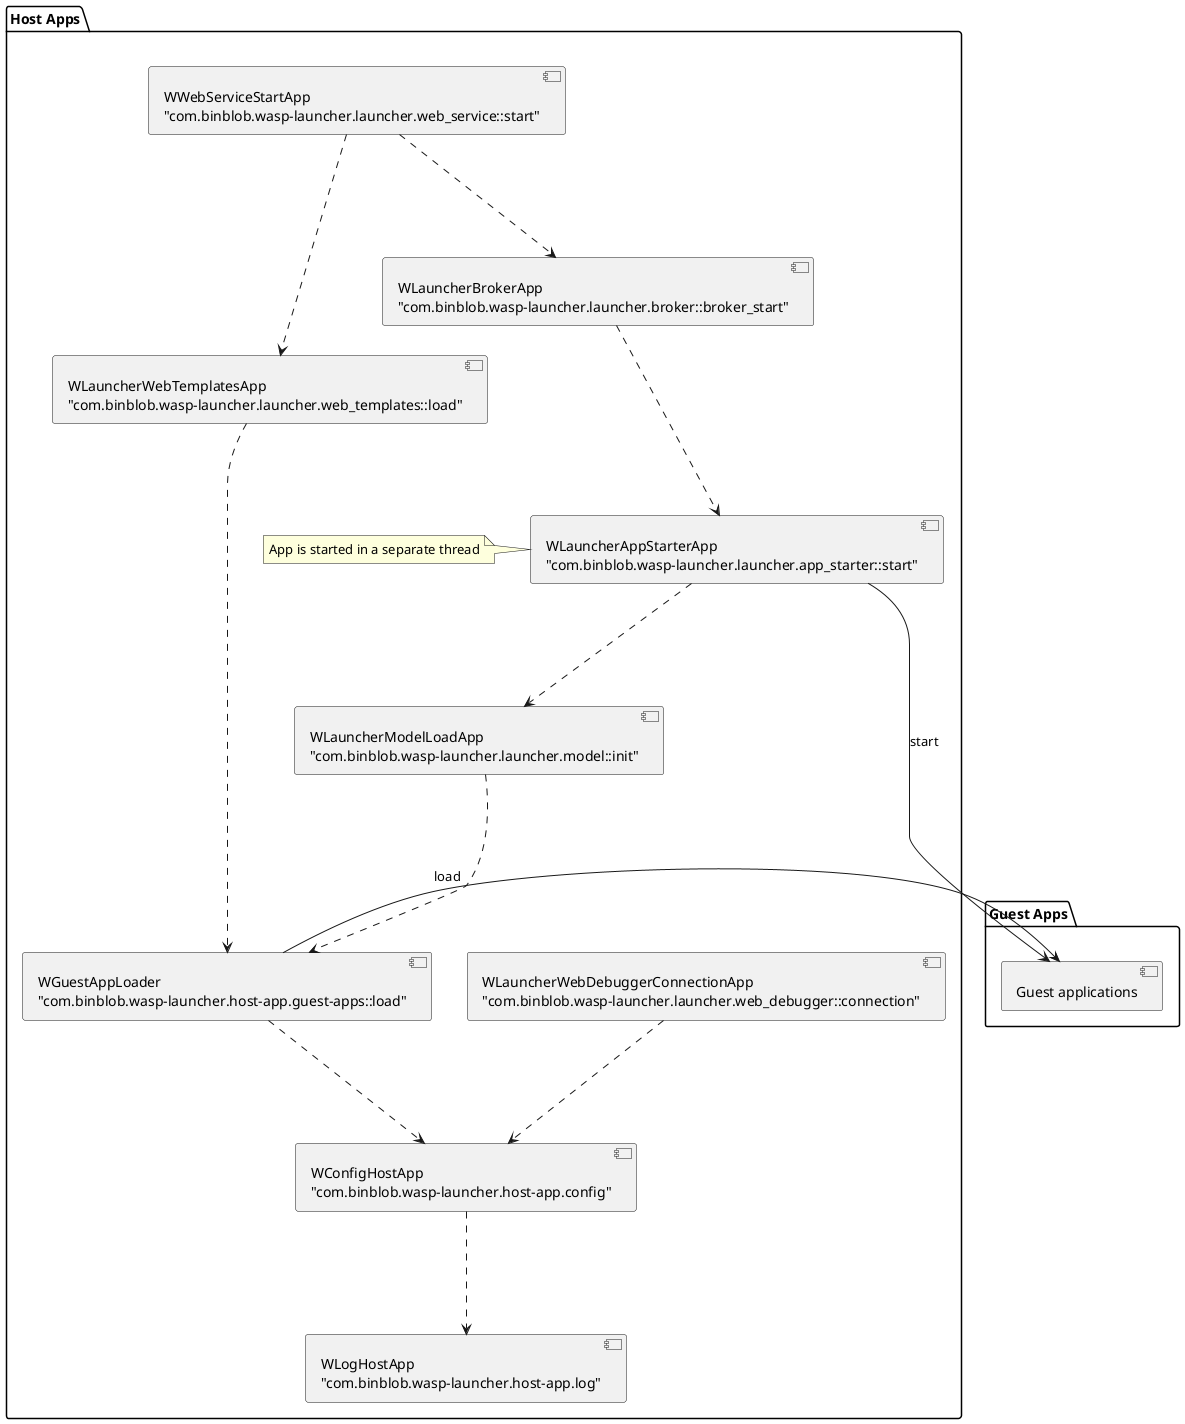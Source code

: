 @startuml

package "Host Apps" {
component log [
WLogHostApp
"com.binblob.wasp-launcher.host-app.log"
]

component config [
WConfigHostApp
"com.binblob.wasp-launcher.host-app.config"
]

component loader [
WGuestAppLoader
"com.binblob.wasp-launcher.host-app.guest-apps::load"
]

component model [
WLauncherModelLoadApp
"com.binblob.wasp-launcher.launcher.model::init"
]

component starter [
WLauncherAppStarterApp
"com.binblob.wasp-launcher.launcher.app_starter::start"
]

note left of starter
App is started in a separate thread
end note

component template [
WLauncherWebTemplatesApp
"com.binblob.wasp-launcher.launcher.web_templates::load"
]

component debugger [
WLauncherWebDebuggerConnectionApp
"com.binblob.wasp-launcher.launcher.web_debugger::connection"
]

component broker [
WLauncherBrokerApp
"com.binblob.wasp-launcher.launcher.broker::broker_start"
]

component web_host [
WWebServiceStartApp
"com.binblob.wasp-launcher.launcher.web_service::start"
]

config .-down-> log
loader .-down-> config
model .-down-> loader
template .-down-> loader
starter .-down-> model
broker .-down-> starter
web_host .-down-> broker
web_host .-down-> template
debugger .-down-> config

}

package "Guest Apps" {
component guest_apps [
	Guest applications
]

loader -> guest_apps: load
starter -> guest_apps: start
}

@enduml
